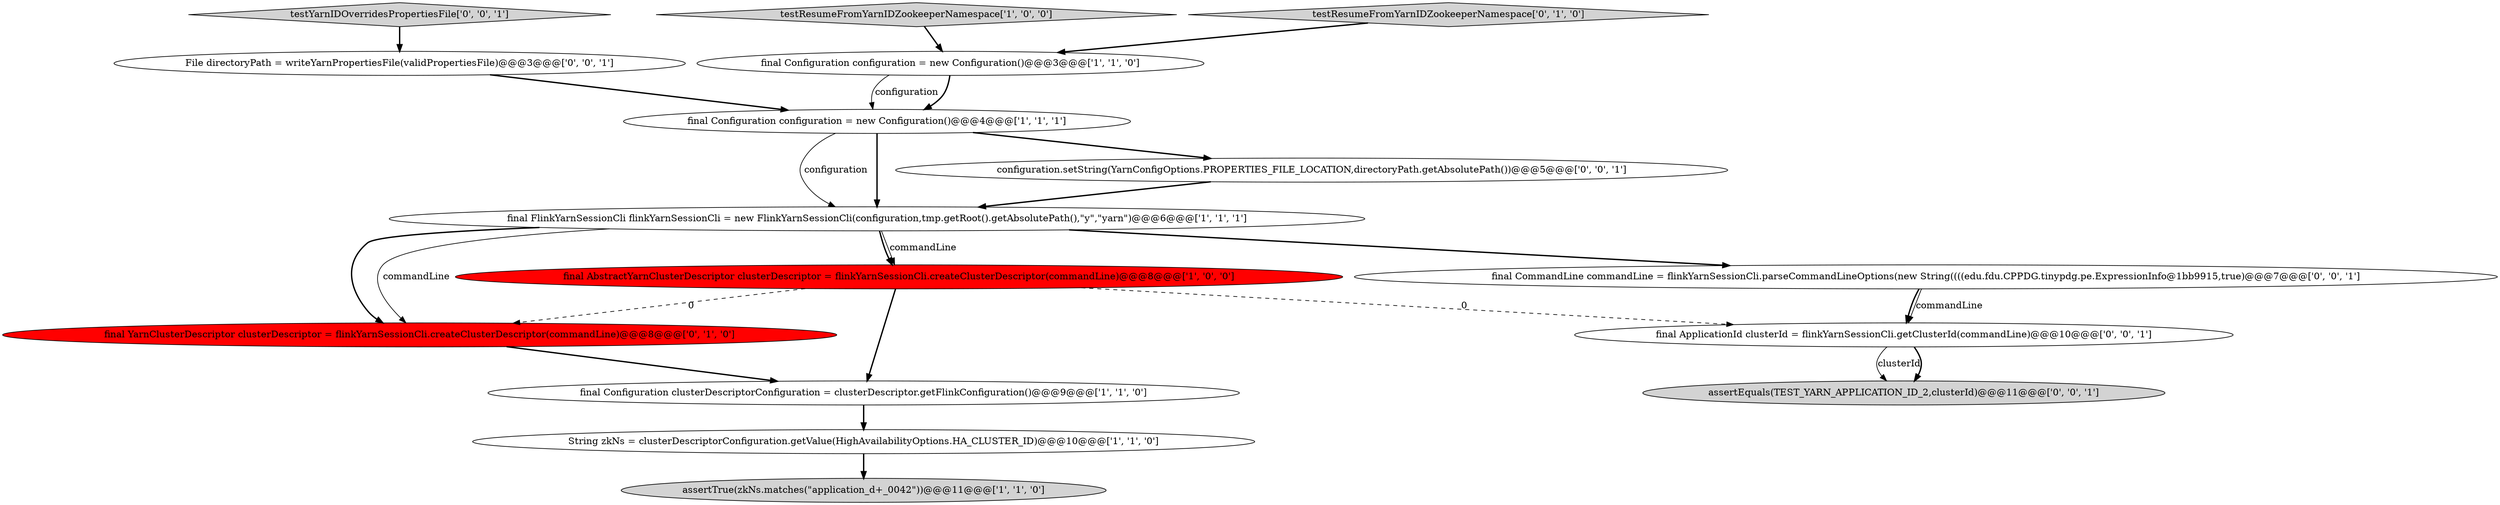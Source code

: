 digraph {
4 [style = filled, label = "final Configuration clusterDescriptorConfiguration = clusterDescriptor.getFlinkConfiguration()@@@9@@@['1', '1', '0']", fillcolor = white, shape = ellipse image = "AAA0AAABBB1BBB"];
0 [style = filled, label = "final Configuration configuration = new Configuration()@@@4@@@['1', '1', '1']", fillcolor = white, shape = ellipse image = "AAA0AAABBB1BBB"];
1 [style = filled, label = "final AbstractYarnClusterDescriptor clusterDescriptor = flinkYarnSessionCli.createClusterDescriptor(commandLine)@@@8@@@['1', '0', '0']", fillcolor = red, shape = ellipse image = "AAA1AAABBB1BBB"];
9 [style = filled, label = "testResumeFromYarnIDZookeeperNamespace['0', '1', '0']", fillcolor = lightgray, shape = diamond image = "AAA0AAABBB2BBB"];
13 [style = filled, label = "testYarnIDOverridesPropertiesFile['0', '0', '1']", fillcolor = lightgray, shape = diamond image = "AAA0AAABBB3BBB"];
5 [style = filled, label = "final FlinkYarnSessionCli flinkYarnSessionCli = new FlinkYarnSessionCli(configuration,tmp.getRoot().getAbsolutePath(),\"y\",\"yarn\")@@@6@@@['1', '1', '1']", fillcolor = white, shape = ellipse image = "AAA0AAABBB1BBB"];
10 [style = filled, label = "final ApplicationId clusterId = flinkYarnSessionCli.getClusterId(commandLine)@@@10@@@['0', '0', '1']", fillcolor = white, shape = ellipse image = "AAA0AAABBB3BBB"];
11 [style = filled, label = "final CommandLine commandLine = flinkYarnSessionCli.parseCommandLineOptions(new String((((edu.fdu.CPPDG.tinypdg.pe.ExpressionInfo@1bb9915,true)@@@7@@@['0', '0', '1']", fillcolor = white, shape = ellipse image = "AAA0AAABBB3BBB"];
15 [style = filled, label = "configuration.setString(YarnConfigOptions.PROPERTIES_FILE_LOCATION,directoryPath.getAbsolutePath())@@@5@@@['0', '0', '1']", fillcolor = white, shape = ellipse image = "AAA0AAABBB3BBB"];
14 [style = filled, label = "File directoryPath = writeYarnPropertiesFile(validPropertiesFile)@@@3@@@['0', '0', '1']", fillcolor = white, shape = ellipse image = "AAA0AAABBB3BBB"];
3 [style = filled, label = "testResumeFromYarnIDZookeeperNamespace['1', '0', '0']", fillcolor = lightgray, shape = diamond image = "AAA0AAABBB1BBB"];
8 [style = filled, label = "final YarnClusterDescriptor clusterDescriptor = flinkYarnSessionCli.createClusterDescriptor(commandLine)@@@8@@@['0', '1', '0']", fillcolor = red, shape = ellipse image = "AAA1AAABBB2BBB"];
6 [style = filled, label = "String zkNs = clusterDescriptorConfiguration.getValue(HighAvailabilityOptions.HA_CLUSTER_ID)@@@10@@@['1', '1', '0']", fillcolor = white, shape = ellipse image = "AAA0AAABBB1BBB"];
12 [style = filled, label = "assertEquals(TEST_YARN_APPLICATION_ID_2,clusterId)@@@11@@@['0', '0', '1']", fillcolor = lightgray, shape = ellipse image = "AAA0AAABBB3BBB"];
2 [style = filled, label = "assertTrue(zkNs.matches(\"application_\d+_0042\"))@@@11@@@['1', '1', '0']", fillcolor = lightgray, shape = ellipse image = "AAA0AAABBB1BBB"];
7 [style = filled, label = "final Configuration configuration = new Configuration()@@@3@@@['1', '1', '0']", fillcolor = white, shape = ellipse image = "AAA0AAABBB1BBB"];
5->8 [style = bold, label=""];
1->4 [style = bold, label=""];
0->5 [style = solid, label="configuration"];
10->12 [style = solid, label="clusterId"];
4->6 [style = bold, label=""];
7->0 [style = bold, label=""];
1->10 [style = dashed, label="0"];
9->7 [style = bold, label=""];
11->10 [style = solid, label="commandLine"];
0->15 [style = bold, label=""];
15->5 [style = bold, label=""];
6->2 [style = bold, label=""];
5->1 [style = solid, label="commandLine"];
5->1 [style = bold, label=""];
14->0 [style = bold, label=""];
3->7 [style = bold, label=""];
11->10 [style = bold, label=""];
10->12 [style = bold, label=""];
1->8 [style = dashed, label="0"];
5->11 [style = bold, label=""];
7->0 [style = solid, label="configuration"];
5->8 [style = solid, label="commandLine"];
8->4 [style = bold, label=""];
13->14 [style = bold, label=""];
0->5 [style = bold, label=""];
}
